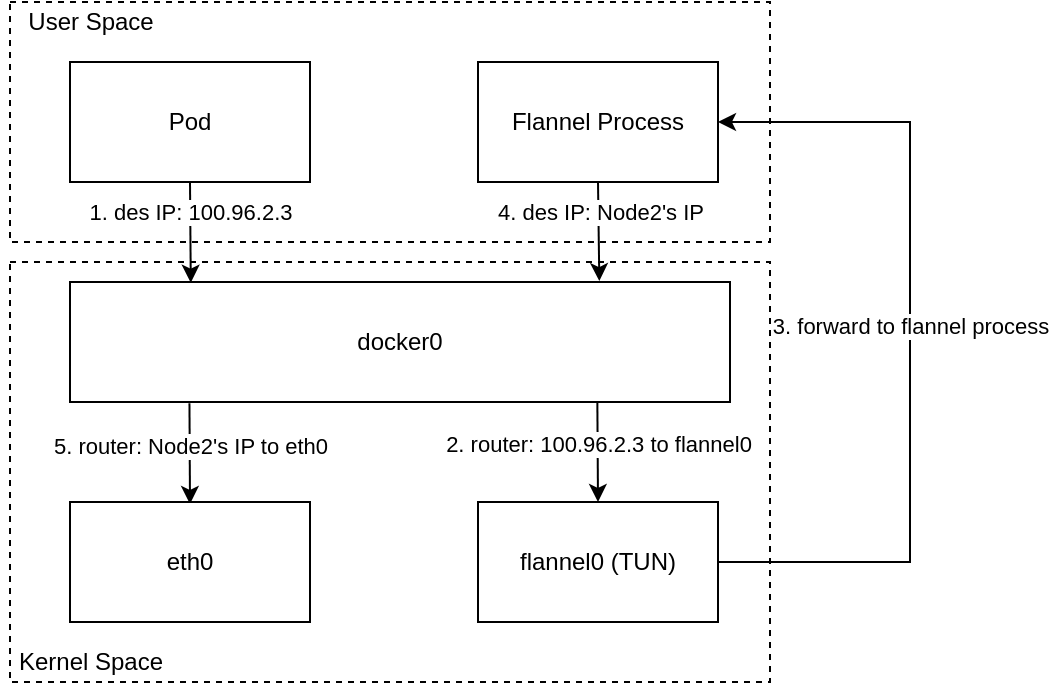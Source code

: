 <mxfile version="15.8.3" type="github">
  <diagram id="tDiBcLZzZaXTirpHmCqk" name="Page-1">
    <mxGraphModel dx="1957" dy="1144" grid="1" gridSize="10" guides="1" tooltips="1" connect="1" arrows="1" fold="1" page="1" pageScale="1" pageWidth="827" pageHeight="1169" math="0" shadow="0">
      <root>
        <mxCell id="0" />
        <mxCell id="1" parent="0" />
        <mxCell id="EUM18jW9U83Ls2C1tooO-17" value="" style="rounded=0;whiteSpace=wrap;html=1;dashed=1;" vertex="1" parent="1">
          <mxGeometry x="60" y="270" width="380" height="210" as="geometry" />
        </mxCell>
        <mxCell id="EUM18jW9U83Ls2C1tooO-18" value="Kernel Space" style="text;html=1;align=center;verticalAlign=middle;resizable=0;points=[];autosize=1;strokeColor=none;fillColor=none;" vertex="1" parent="1">
          <mxGeometry x="55" y="460" width="90" height="20" as="geometry" />
        </mxCell>
        <mxCell id="EUM18jW9U83Ls2C1tooO-15" value="" style="rounded=0;whiteSpace=wrap;html=1;dashed=1;" vertex="1" parent="1">
          <mxGeometry x="60" y="140" width="380" height="120" as="geometry" />
        </mxCell>
        <mxCell id="EUM18jW9U83Ls2C1tooO-4" style="rounded=0;orthogonalLoop=1;jettySize=auto;html=1;exitX=0.5;exitY=1;exitDx=0;exitDy=0;entryX=0.183;entryY=0.006;entryDx=0;entryDy=0;entryPerimeter=0;" edge="1" parent="1" source="EUM18jW9U83Ls2C1tooO-1" target="EUM18jW9U83Ls2C1tooO-3">
          <mxGeometry relative="1" as="geometry" />
        </mxCell>
        <mxCell id="EUM18jW9U83Ls2C1tooO-5" value="1. des IP: 100.96.2.3" style="edgeLabel;html=1;align=center;verticalAlign=middle;resizable=0;points=[];" vertex="1" connectable="0" parent="EUM18jW9U83Ls2C1tooO-4">
          <mxGeometry x="-0.205" y="1" relative="1" as="geometry">
            <mxPoint x="-1" y="-5" as="offset" />
          </mxGeometry>
        </mxCell>
        <mxCell id="EUM18jW9U83Ls2C1tooO-1" value="Pod" style="rounded=0;whiteSpace=wrap;html=1;" vertex="1" parent="1">
          <mxGeometry x="90" y="170" width="120" height="60" as="geometry" />
        </mxCell>
        <mxCell id="EUM18jW9U83Ls2C1tooO-11" style="rounded=0;orthogonalLoop=1;jettySize=auto;html=1;exitX=0.5;exitY=1;exitDx=0;exitDy=0;entryX=0.802;entryY=-0.008;entryDx=0;entryDy=0;entryPerimeter=0;" edge="1" parent="1" source="EUM18jW9U83Ls2C1tooO-2" target="EUM18jW9U83Ls2C1tooO-3">
          <mxGeometry relative="1" as="geometry">
            <Array as="points" />
          </mxGeometry>
        </mxCell>
        <mxCell id="EUM18jW9U83Ls2C1tooO-12" value="4. des IP: Node2&#39;s IP" style="edgeLabel;html=1;align=center;verticalAlign=middle;resizable=0;points=[];" vertex="1" connectable="0" parent="EUM18jW9U83Ls2C1tooO-11">
          <mxGeometry x="-0.112" relative="1" as="geometry">
            <mxPoint y="-7" as="offset" />
          </mxGeometry>
        </mxCell>
        <mxCell id="EUM18jW9U83Ls2C1tooO-2" value="Flannel Process" style="rounded=0;whiteSpace=wrap;html=1;" vertex="1" parent="1">
          <mxGeometry x="294" y="170" width="120" height="60" as="geometry" />
        </mxCell>
        <mxCell id="EUM18jW9U83Ls2C1tooO-7" style="edgeStyle=none;rounded=0;orthogonalLoop=1;jettySize=auto;html=1;exitX=0.799;exitY=0.999;exitDx=0;exitDy=0;entryX=0.5;entryY=0;entryDx=0;entryDy=0;exitPerimeter=0;" edge="1" parent="1" source="EUM18jW9U83Ls2C1tooO-3" target="EUM18jW9U83Ls2C1tooO-6">
          <mxGeometry relative="1" as="geometry" />
        </mxCell>
        <mxCell id="EUM18jW9U83Ls2C1tooO-8" value="2. router: 100.96.2.3 to flannel0" style="edgeLabel;html=1;align=center;verticalAlign=middle;resizable=0;points=[];" vertex="1" connectable="0" parent="EUM18jW9U83Ls2C1tooO-7">
          <mxGeometry x="-0.22" relative="1" as="geometry">
            <mxPoint y="1" as="offset" />
          </mxGeometry>
        </mxCell>
        <mxCell id="EUM18jW9U83Ls2C1tooO-14" value="5. router: Node2&#39;s IP to eth0" style="edgeStyle=none;rounded=0;orthogonalLoop=1;jettySize=auto;html=1;exitX=0.181;exitY=0.994;exitDx=0;exitDy=0;entryX=0.5;entryY=0;entryDx=0;entryDy=0;exitPerimeter=0;" edge="1" parent="1">
          <mxGeometry x="-0.152" relative="1" as="geometry">
            <mxPoint x="149.73" y="340.64" as="sourcePoint" />
            <mxPoint x="150" y="391" as="targetPoint" />
            <mxPoint as="offset" />
          </mxGeometry>
        </mxCell>
        <mxCell id="EUM18jW9U83Ls2C1tooO-3" value="docker0" style="rounded=0;whiteSpace=wrap;html=1;" vertex="1" parent="1">
          <mxGeometry x="90" y="280" width="330" height="60" as="geometry" />
        </mxCell>
        <mxCell id="EUM18jW9U83Ls2C1tooO-9" style="edgeStyle=orthogonalEdgeStyle;rounded=0;orthogonalLoop=1;jettySize=auto;html=1;exitX=1;exitY=0.5;exitDx=0;exitDy=0;entryX=1;entryY=0.5;entryDx=0;entryDy=0;" edge="1" parent="1" source="EUM18jW9U83Ls2C1tooO-6" target="EUM18jW9U83Ls2C1tooO-2">
          <mxGeometry relative="1" as="geometry">
            <Array as="points">
              <mxPoint x="510" y="420" />
              <mxPoint x="510" y="200" />
            </Array>
          </mxGeometry>
        </mxCell>
        <mxCell id="EUM18jW9U83Ls2C1tooO-10" value="3. forward to flannel process" style="edgeLabel;html=1;align=center;verticalAlign=middle;resizable=0;points=[];" vertex="1" connectable="0" parent="EUM18jW9U83Ls2C1tooO-9">
          <mxGeometry x="0.042" relative="1" as="geometry">
            <mxPoint as="offset" />
          </mxGeometry>
        </mxCell>
        <mxCell id="EUM18jW9U83Ls2C1tooO-6" value="flannel0 (TUN)" style="rounded=0;whiteSpace=wrap;html=1;" vertex="1" parent="1">
          <mxGeometry x="294" y="390" width="120" height="60" as="geometry" />
        </mxCell>
        <mxCell id="EUM18jW9U83Ls2C1tooO-13" value="eth0" style="rounded=0;whiteSpace=wrap;html=1;" vertex="1" parent="1">
          <mxGeometry x="90" y="390" width="120" height="60" as="geometry" />
        </mxCell>
        <mxCell id="EUM18jW9U83Ls2C1tooO-16" value="User Space" style="text;html=1;align=center;verticalAlign=middle;resizable=0;points=[];autosize=1;strokeColor=none;fillColor=none;" vertex="1" parent="1">
          <mxGeometry x="60" y="140" width="80" height="20" as="geometry" />
        </mxCell>
      </root>
    </mxGraphModel>
  </diagram>
</mxfile>
